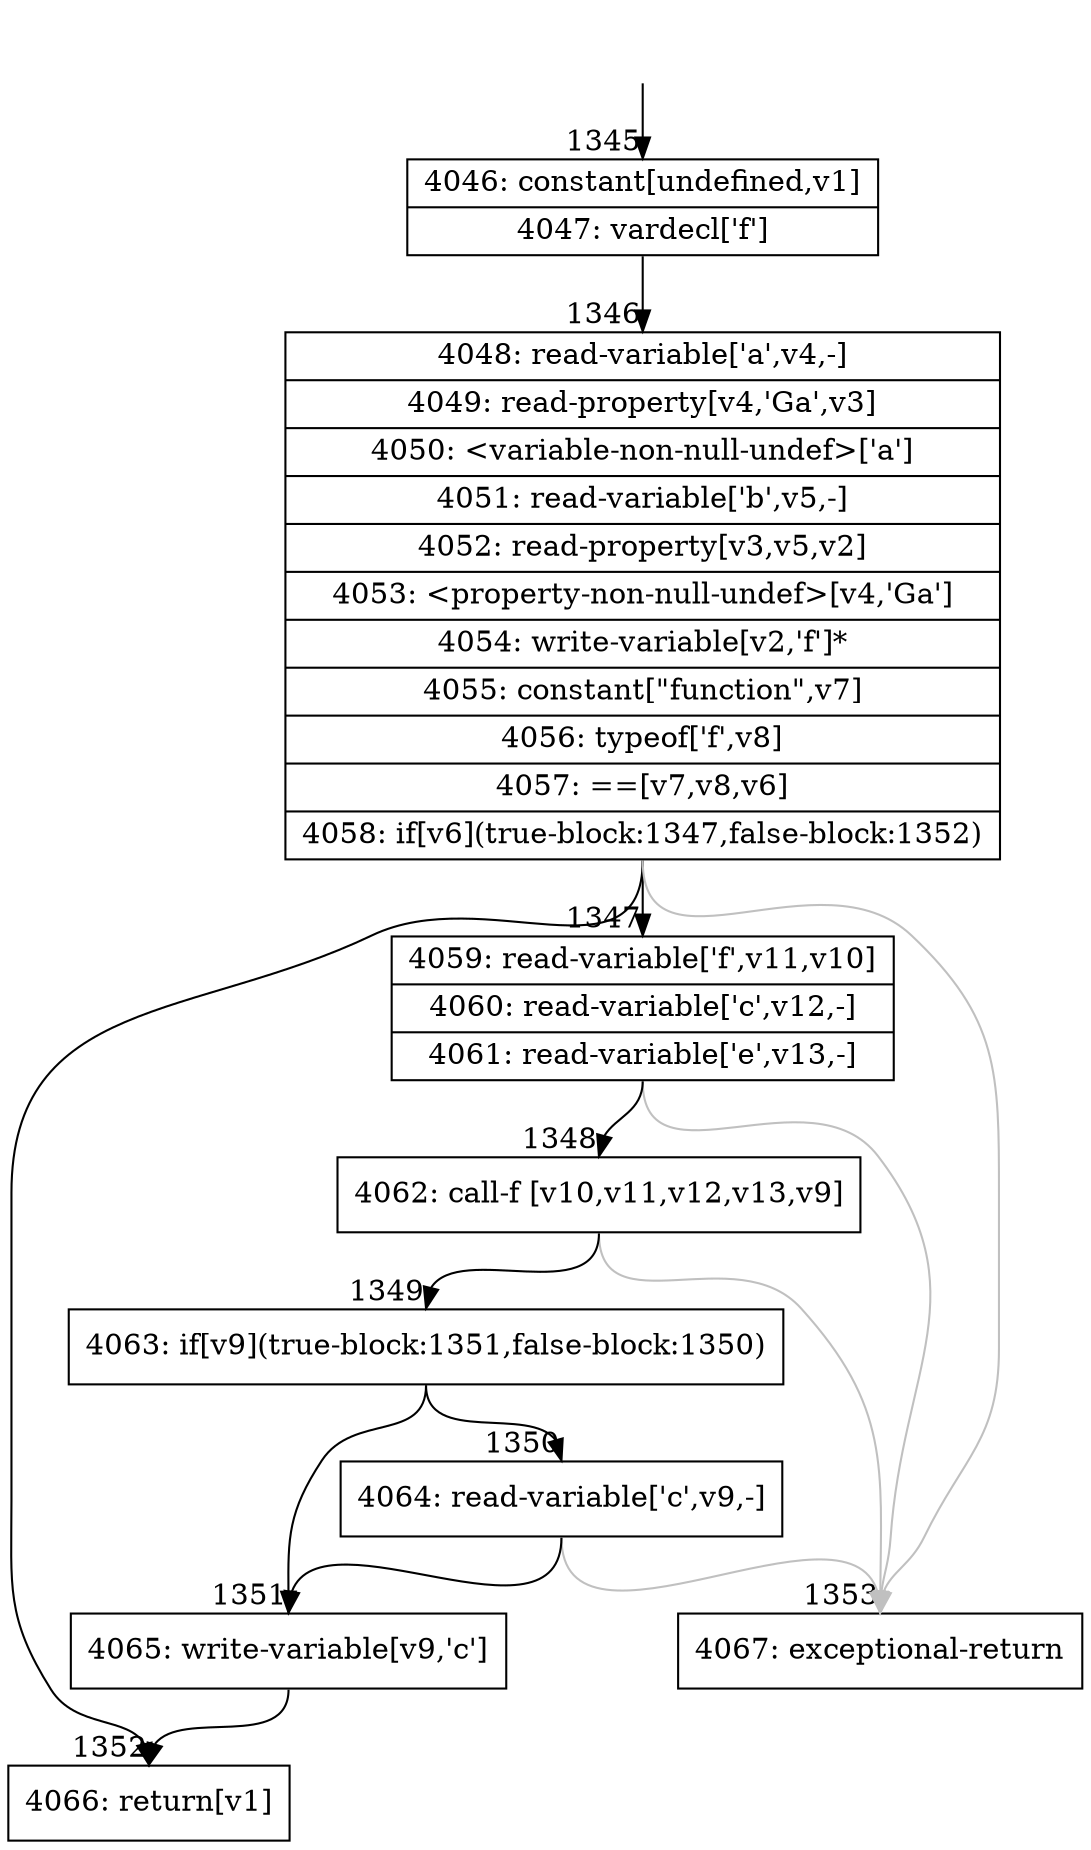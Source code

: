 digraph {
rankdir="TD"
BB_entry115[shape=none,label=""];
BB_entry115 -> BB1345 [tailport=s, headport=n, headlabel="    1345"]
BB1345 [shape=record label="{4046: constant[undefined,v1]|4047: vardecl['f']}" ] 
BB1345 -> BB1346 [tailport=s, headport=n, headlabel="      1346"]
BB1346 [shape=record label="{4048: read-variable['a',v4,-]|4049: read-property[v4,'Ga',v3]|4050: \<variable-non-null-undef\>['a']|4051: read-variable['b',v5,-]|4052: read-property[v3,v5,v2]|4053: \<property-non-null-undef\>[v4,'Ga']|4054: write-variable[v2,'f']*|4055: constant[\"function\",v7]|4056: typeof['f',v8]|4057: ==[v7,v8,v6]|4058: if[v6](true-block:1347,false-block:1352)}" ] 
BB1346 -> BB1352 [tailport=s, headport=n, headlabel="      1352"]
BB1346 -> BB1347 [tailport=s, headport=n, headlabel="      1347"]
BB1346 -> BB1353 [tailport=s, headport=n, color=gray, headlabel="      1353"]
BB1347 [shape=record label="{4059: read-variable['f',v11,v10]|4060: read-variable['c',v12,-]|4061: read-variable['e',v13,-]}" ] 
BB1347 -> BB1348 [tailport=s, headport=n, headlabel="      1348"]
BB1347 -> BB1353 [tailport=s, headport=n, color=gray]
BB1348 [shape=record label="{4062: call-f [v10,v11,v12,v13,v9]}" ] 
BB1348 -> BB1349 [tailport=s, headport=n, headlabel="      1349"]
BB1348 -> BB1353 [tailport=s, headport=n, color=gray]
BB1349 [shape=record label="{4063: if[v9](true-block:1351,false-block:1350)}" ] 
BB1349 -> BB1351 [tailport=s, headport=n, headlabel="      1351"]
BB1349 -> BB1350 [tailport=s, headport=n, headlabel="      1350"]
BB1350 [shape=record label="{4064: read-variable['c',v9,-]}" ] 
BB1350 -> BB1351 [tailport=s, headport=n]
BB1350 -> BB1353 [tailport=s, headport=n, color=gray]
BB1351 [shape=record label="{4065: write-variable[v9,'c']}" ] 
BB1351 -> BB1352 [tailport=s, headport=n]
BB1352 [shape=record label="{4066: return[v1]}" ] 
BB1353 [shape=record label="{4067: exceptional-return}" ] 
}

